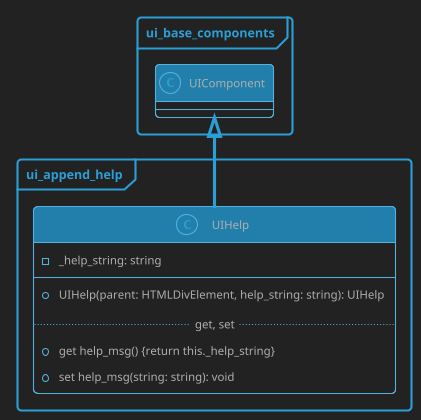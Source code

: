 @startuml ui_append_help

'Wav2Bar - Free software for creating audio visualization (motion design) videos
'Copyright (C) 2023  Picorims <picorims.contact@gmail.com>

'This program is free software: you can redistribute it and/or modify
'it under the terms of the GNU General Public License as published by
'the Free Software Foundation, either version 3 of the License, or
'any later version.

'This program is distributed in the hope that it will be useful,
'but WITHOUT ANY WARRANTY; without even the implied warranty of
'MERCHANTABILITY or FITNESS FOR A PARTICULAR PURPOSE.  See the
'GNU General Public License for more details.

'You should have received a copy of the GNU General Public License
'along with this program.  If not, see <https://www.gnu.org/licenses/>.

!theme cyborg-outline
skinparam BackgroundColor #222222
' skinparam groupInheritance 2
skinparam PackageStyle frame

package "ui_base_components" {
    class UIComponent {}
}

package "ui_append_help" {
    class UIHelp {
        - _help_string: string
        --
        + UIHelp(parent: HTMLDivElement, help_string: string): UIHelp
        ..get, set..
        + get help_msg() {return this._help_string}
        + set help_msg(string: string): void
    }
    UIComponent <|-- UIHelp
}

@enduml